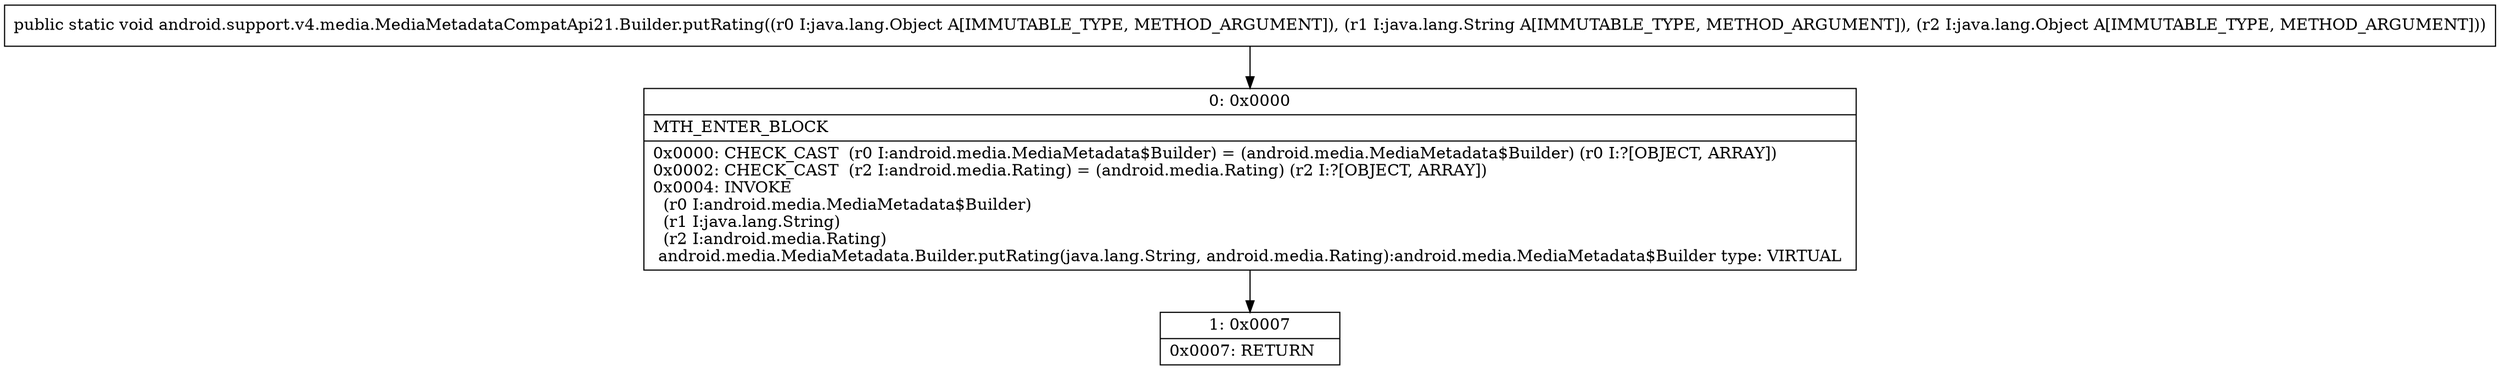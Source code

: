 digraph "CFG forandroid.support.v4.media.MediaMetadataCompatApi21.Builder.putRating(Ljava\/lang\/Object;Ljava\/lang\/String;Ljava\/lang\/Object;)V" {
Node_0 [shape=record,label="{0\:\ 0x0000|MTH_ENTER_BLOCK\l|0x0000: CHECK_CAST  (r0 I:android.media.MediaMetadata$Builder) = (android.media.MediaMetadata$Builder) (r0 I:?[OBJECT, ARRAY]) \l0x0002: CHECK_CAST  (r2 I:android.media.Rating) = (android.media.Rating) (r2 I:?[OBJECT, ARRAY]) \l0x0004: INVOKE  \l  (r0 I:android.media.MediaMetadata$Builder)\l  (r1 I:java.lang.String)\l  (r2 I:android.media.Rating)\l android.media.MediaMetadata.Builder.putRating(java.lang.String, android.media.Rating):android.media.MediaMetadata$Builder type: VIRTUAL \l}"];
Node_1 [shape=record,label="{1\:\ 0x0007|0x0007: RETURN   \l}"];
MethodNode[shape=record,label="{public static void android.support.v4.media.MediaMetadataCompatApi21.Builder.putRating((r0 I:java.lang.Object A[IMMUTABLE_TYPE, METHOD_ARGUMENT]), (r1 I:java.lang.String A[IMMUTABLE_TYPE, METHOD_ARGUMENT]), (r2 I:java.lang.Object A[IMMUTABLE_TYPE, METHOD_ARGUMENT])) }"];
MethodNode -> Node_0;
Node_0 -> Node_1;
}

